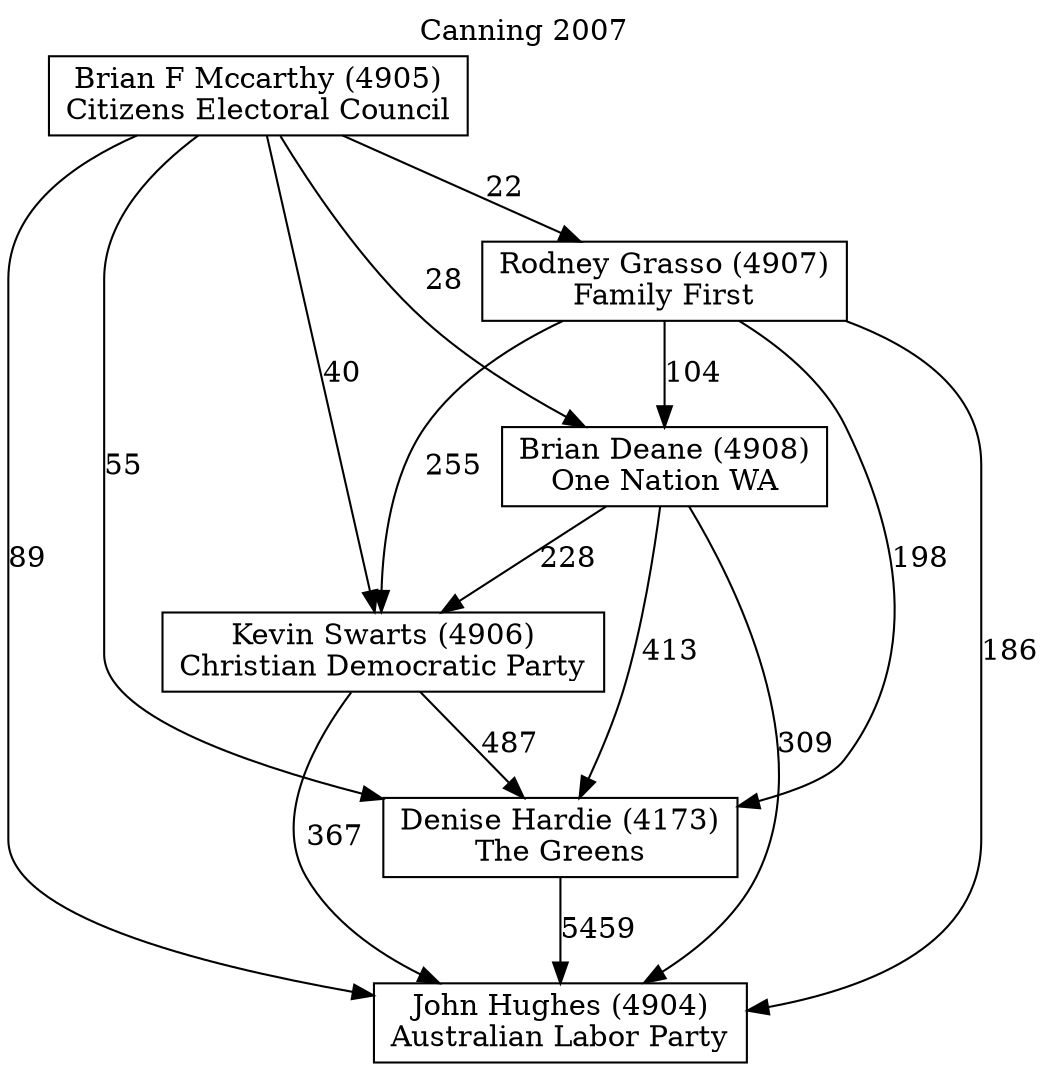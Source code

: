 // House preference flow
digraph "John Hughes (4904)_Canning_2007" {
	graph [label="Canning 2007" labelloc=t mclimit=10]
	node [shape=box]
	"Brian Deane (4908)" [label="Brian Deane (4908)
One Nation WA"]
	"Brian F Mccarthy (4905)" [label="Brian F Mccarthy (4905)
Citizens Electoral Council"]
	"Denise Hardie (4173)" [label="Denise Hardie (4173)
The Greens"]
	"John Hughes (4904)" [label="John Hughes (4904)
Australian Labor Party"]
	"Kevin Swarts (4906)" [label="Kevin Swarts (4906)
Christian Democratic Party"]
	"Rodney Grasso (4907)" [label="Rodney Grasso (4907)
Family First"]
	"Brian Deane (4908)" -> "Denise Hardie (4173)" [label=413]
	"Brian Deane (4908)" -> "John Hughes (4904)" [label=309]
	"Brian Deane (4908)" -> "Kevin Swarts (4906)" [label=228]
	"Brian F Mccarthy (4905)" -> "Brian Deane (4908)" [label=28]
	"Brian F Mccarthy (4905)" -> "Denise Hardie (4173)" [label=55]
	"Brian F Mccarthy (4905)" -> "John Hughes (4904)" [label=89]
	"Brian F Mccarthy (4905)" -> "Kevin Swarts (4906)" [label=40]
	"Brian F Mccarthy (4905)" -> "Rodney Grasso (4907)" [label=22]
	"Denise Hardie (4173)" -> "John Hughes (4904)" [label=5459]
	"Kevin Swarts (4906)" -> "Denise Hardie (4173)" [label=487]
	"Kevin Swarts (4906)" -> "John Hughes (4904)" [label=367]
	"Rodney Grasso (4907)" -> "Brian Deane (4908)" [label=104]
	"Rodney Grasso (4907)" -> "Denise Hardie (4173)" [label=198]
	"Rodney Grasso (4907)" -> "John Hughes (4904)" [label=186]
	"Rodney Grasso (4907)" -> "Kevin Swarts (4906)" [label=255]
}
